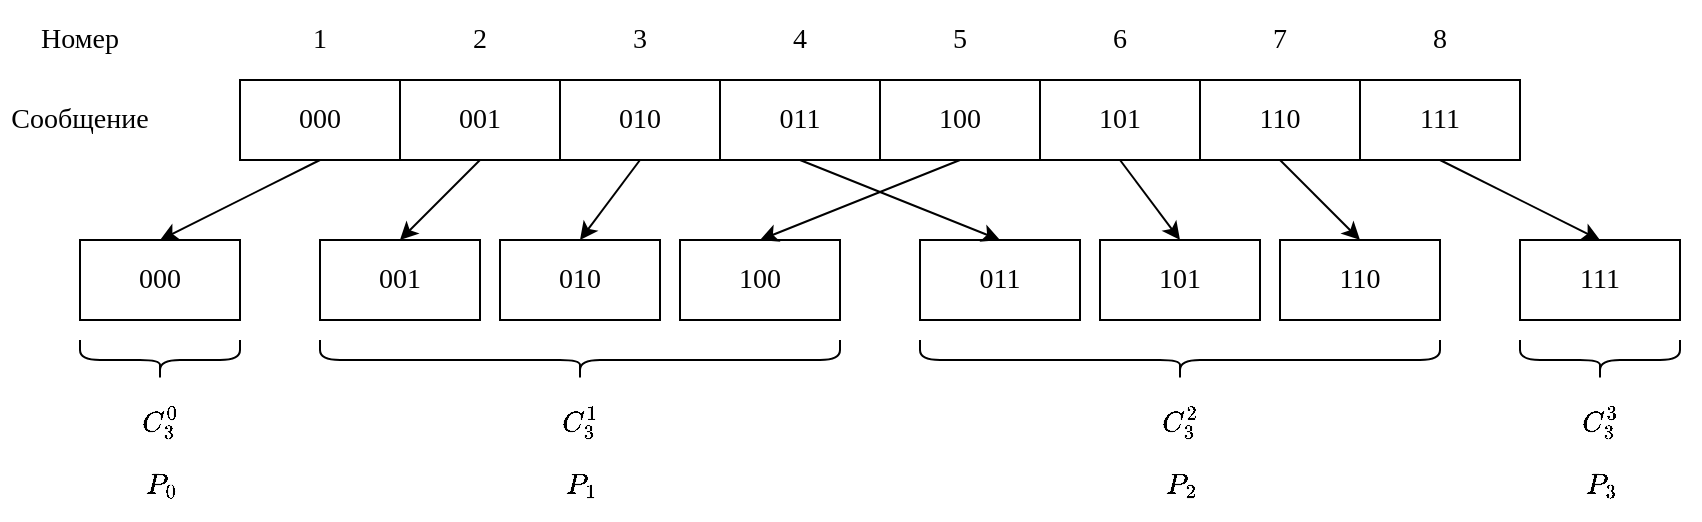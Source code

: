 <mxfile version="20.7.3" type="device"><diagram id="wYNCYGgpiFtP93dBKrNg" name="Страница 1"><mxGraphModel dx="978" dy="579" grid="1" gridSize="10" guides="1" tooltips="1" connect="1" arrows="1" fold="1" page="1" pageScale="1" pageWidth="900" pageHeight="300" math="1" shadow="0"><root><mxCell id="0"/><mxCell id="1" parent="0"/><mxCell id="sEpj9ARdRNWDM5mQJmAk-33" style="rounded=0;orthogonalLoop=1;jettySize=auto;html=1;exitX=0.5;exitY=1;exitDx=0;exitDy=0;entryX=0.5;entryY=0;entryDx=0;entryDy=0;fontFamily=Times New Roman;fontSize=14;" edge="1" parent="1" source="sEpj9ARdRNWDM5mQJmAk-2" target="sEpj9ARdRNWDM5mQJmAk-25"><mxGeometry relative="1" as="geometry"/></mxCell><mxCell id="sEpj9ARdRNWDM5mQJmAk-2" value="000" style="text;html=1;strokeColor=default;fillColor=none;align=center;verticalAlign=middle;whiteSpace=wrap;rounded=0;fontFamily=Times New Roman;fontSize=14;" vertex="1" parent="1"><mxGeometry x="145" y="50" width="80" height="40" as="geometry"/></mxCell><mxCell id="sEpj9ARdRNWDM5mQJmAk-8" value="Номер" style="text;html=1;strokeColor=none;fillColor=none;align=center;verticalAlign=middle;whiteSpace=wrap;rounded=0;fontFamily=Times New Roman;fontSize=14;" vertex="1" parent="1"><mxGeometry x="25" y="10" width="80" height="40" as="geometry"/></mxCell><mxCell id="sEpj9ARdRNWDM5mQJmAk-9" value="Сообщение" style="text;html=1;strokeColor=none;fillColor=none;align=center;verticalAlign=middle;whiteSpace=wrap;rounded=0;fontFamily=Times New Roman;fontSize=14;" vertex="1" parent="1"><mxGeometry x="25" y="50" width="80" height="40" as="geometry"/></mxCell><mxCell id="sEpj9ARdRNWDM5mQJmAk-10" value="1" style="text;html=1;strokeColor=none;fillColor=none;align=center;verticalAlign=middle;whiteSpace=wrap;rounded=0;fontFamily=Times New Roman;fontSize=14;" vertex="1" parent="1"><mxGeometry x="145" y="10" width="80" height="40" as="geometry"/></mxCell><mxCell id="sEpj9ARdRNWDM5mQJmAk-34" style="edgeStyle=none;rounded=0;orthogonalLoop=1;jettySize=auto;html=1;exitX=0.5;exitY=1;exitDx=0;exitDy=0;entryX=0.5;entryY=0;entryDx=0;entryDy=0;fontFamily=Times New Roman;fontSize=14;" edge="1" parent="1" source="sEpj9ARdRNWDM5mQJmAk-11" target="sEpj9ARdRNWDM5mQJmAk-26"><mxGeometry relative="1" as="geometry"/></mxCell><mxCell id="sEpj9ARdRNWDM5mQJmAk-11" value="001" style="text;html=1;strokeColor=default;fillColor=none;align=center;verticalAlign=middle;whiteSpace=wrap;rounded=0;fontFamily=Times New Roman;fontSize=14;" vertex="1" parent="1"><mxGeometry x="225" y="50" width="80" height="40" as="geometry"/></mxCell><mxCell id="sEpj9ARdRNWDM5mQJmAk-12" value="2" style="text;html=1;strokeColor=none;fillColor=none;align=center;verticalAlign=middle;whiteSpace=wrap;rounded=0;fontFamily=Times New Roman;fontSize=14;" vertex="1" parent="1"><mxGeometry x="225" y="10" width="80" height="40" as="geometry"/></mxCell><mxCell id="sEpj9ARdRNWDM5mQJmAk-35" style="edgeStyle=none;rounded=0;orthogonalLoop=1;jettySize=auto;html=1;exitX=0.5;exitY=1;exitDx=0;exitDy=0;entryX=0.5;entryY=0;entryDx=0;entryDy=0;fontFamily=Times New Roman;fontSize=14;" edge="1" parent="1" source="sEpj9ARdRNWDM5mQJmAk-13" target="sEpj9ARdRNWDM5mQJmAk-27"><mxGeometry relative="1" as="geometry"/></mxCell><mxCell id="sEpj9ARdRNWDM5mQJmAk-13" value="010" style="text;html=1;strokeColor=default;fillColor=none;align=center;verticalAlign=middle;whiteSpace=wrap;rounded=0;fontFamily=Times New Roman;fontSize=14;" vertex="1" parent="1"><mxGeometry x="305" y="50" width="80" height="40" as="geometry"/></mxCell><mxCell id="sEpj9ARdRNWDM5mQJmAk-14" value="3" style="text;html=1;strokeColor=none;fillColor=none;align=center;verticalAlign=middle;whiteSpace=wrap;rounded=0;fontFamily=Times New Roman;fontSize=14;" vertex="1" parent="1"><mxGeometry x="305" y="10" width="80" height="40" as="geometry"/></mxCell><mxCell id="sEpj9ARdRNWDM5mQJmAk-37" style="edgeStyle=none;rounded=0;orthogonalLoop=1;jettySize=auto;html=1;exitX=0.5;exitY=1;exitDx=0;exitDy=0;entryX=0.5;entryY=0;entryDx=0;entryDy=0;fontFamily=Times New Roman;fontSize=14;" edge="1" parent="1" source="sEpj9ARdRNWDM5mQJmAk-15" target="sEpj9ARdRNWDM5mQJmAk-29"><mxGeometry relative="1" as="geometry"/></mxCell><mxCell id="sEpj9ARdRNWDM5mQJmAk-15" value="011" style="text;html=1;strokeColor=default;fillColor=none;align=center;verticalAlign=middle;whiteSpace=wrap;rounded=0;fontFamily=Times New Roman;fontSize=14;" vertex="1" parent="1"><mxGeometry x="385" y="50" width="80" height="40" as="geometry"/></mxCell><mxCell id="sEpj9ARdRNWDM5mQJmAk-16" value="4" style="text;html=1;strokeColor=none;fillColor=none;align=center;verticalAlign=middle;whiteSpace=wrap;rounded=0;fontFamily=Times New Roman;fontSize=14;" vertex="1" parent="1"><mxGeometry x="385" y="10" width="80" height="40" as="geometry"/></mxCell><mxCell id="sEpj9ARdRNWDM5mQJmAk-36" style="edgeStyle=none;rounded=0;orthogonalLoop=1;jettySize=auto;html=1;exitX=0.5;exitY=1;exitDx=0;exitDy=0;entryX=0.5;entryY=0;entryDx=0;entryDy=0;fontFamily=Times New Roman;fontSize=14;" edge="1" parent="1" source="sEpj9ARdRNWDM5mQJmAk-17" target="sEpj9ARdRNWDM5mQJmAk-28"><mxGeometry relative="1" as="geometry"/></mxCell><mxCell id="sEpj9ARdRNWDM5mQJmAk-17" value="100" style="text;html=1;strokeColor=default;fillColor=none;align=center;verticalAlign=middle;whiteSpace=wrap;rounded=0;fontFamily=Times New Roman;fontSize=14;" vertex="1" parent="1"><mxGeometry x="465" y="50" width="80" height="40" as="geometry"/></mxCell><mxCell id="sEpj9ARdRNWDM5mQJmAk-18" value="5" style="text;html=1;strokeColor=none;fillColor=none;align=center;verticalAlign=middle;whiteSpace=wrap;rounded=0;fontFamily=Times New Roman;fontSize=14;" vertex="1" parent="1"><mxGeometry x="465" y="10" width="80" height="40" as="geometry"/></mxCell><mxCell id="sEpj9ARdRNWDM5mQJmAk-38" style="edgeStyle=none;rounded=0;orthogonalLoop=1;jettySize=auto;html=1;exitX=0.5;exitY=1;exitDx=0;exitDy=0;entryX=0.5;entryY=0;entryDx=0;entryDy=0;fontFamily=Times New Roman;fontSize=14;" edge="1" parent="1" source="sEpj9ARdRNWDM5mQJmAk-19" target="sEpj9ARdRNWDM5mQJmAk-30"><mxGeometry relative="1" as="geometry"/></mxCell><mxCell id="sEpj9ARdRNWDM5mQJmAk-19" value="101" style="text;html=1;strokeColor=default;fillColor=none;align=center;verticalAlign=middle;whiteSpace=wrap;rounded=0;fontFamily=Times New Roman;fontSize=14;" vertex="1" parent="1"><mxGeometry x="545" y="50" width="80" height="40" as="geometry"/></mxCell><mxCell id="sEpj9ARdRNWDM5mQJmAk-20" value="6" style="text;html=1;strokeColor=none;fillColor=none;align=center;verticalAlign=middle;whiteSpace=wrap;rounded=0;fontFamily=Times New Roman;fontSize=14;" vertex="1" parent="1"><mxGeometry x="545" y="10" width="80" height="40" as="geometry"/></mxCell><mxCell id="sEpj9ARdRNWDM5mQJmAk-39" style="edgeStyle=none;rounded=0;orthogonalLoop=1;jettySize=auto;html=1;exitX=0.5;exitY=1;exitDx=0;exitDy=0;entryX=0.5;entryY=0;entryDx=0;entryDy=0;fontFamily=Times New Roman;fontSize=14;" edge="1" parent="1" source="sEpj9ARdRNWDM5mQJmAk-21" target="sEpj9ARdRNWDM5mQJmAk-31"><mxGeometry relative="1" as="geometry"/></mxCell><mxCell id="sEpj9ARdRNWDM5mQJmAk-21" value="110" style="text;html=1;strokeColor=default;fillColor=none;align=center;verticalAlign=middle;whiteSpace=wrap;rounded=0;fontFamily=Times New Roman;fontSize=14;" vertex="1" parent="1"><mxGeometry x="625" y="50" width="80" height="40" as="geometry"/></mxCell><mxCell id="sEpj9ARdRNWDM5mQJmAk-22" value="7" style="text;html=1;strokeColor=none;fillColor=none;align=center;verticalAlign=middle;whiteSpace=wrap;rounded=0;fontFamily=Times New Roman;fontSize=14;" vertex="1" parent="1"><mxGeometry x="625" y="10" width="80" height="40" as="geometry"/></mxCell><mxCell id="sEpj9ARdRNWDM5mQJmAk-40" style="edgeStyle=none;rounded=0;orthogonalLoop=1;jettySize=auto;html=1;exitX=0.5;exitY=1;exitDx=0;exitDy=0;entryX=0.5;entryY=0;entryDx=0;entryDy=0;fontFamily=Times New Roman;fontSize=14;" edge="1" parent="1" source="sEpj9ARdRNWDM5mQJmAk-23" target="sEpj9ARdRNWDM5mQJmAk-32"><mxGeometry relative="1" as="geometry"/></mxCell><mxCell id="sEpj9ARdRNWDM5mQJmAk-23" value="111" style="text;html=1;strokeColor=default;fillColor=none;align=center;verticalAlign=middle;whiteSpace=wrap;rounded=0;fontFamily=Times New Roman;fontSize=14;" vertex="1" parent="1"><mxGeometry x="705" y="50" width="80" height="40" as="geometry"/></mxCell><mxCell id="sEpj9ARdRNWDM5mQJmAk-24" value="8" style="text;html=1;strokeColor=none;fillColor=none;align=center;verticalAlign=middle;whiteSpace=wrap;rounded=0;fontFamily=Times New Roman;fontSize=14;" vertex="1" parent="1"><mxGeometry x="705" y="10" width="80" height="40" as="geometry"/></mxCell><mxCell id="sEpj9ARdRNWDM5mQJmAk-25" value="000" style="text;html=1;strokeColor=default;fillColor=none;align=center;verticalAlign=middle;whiteSpace=wrap;rounded=0;fontFamily=Times New Roman;fontSize=14;" vertex="1" parent="1"><mxGeometry x="65" y="130" width="80" height="40" as="geometry"/></mxCell><mxCell id="sEpj9ARdRNWDM5mQJmAk-26" value="001" style="text;html=1;strokeColor=default;fillColor=none;align=center;verticalAlign=middle;whiteSpace=wrap;rounded=0;fontFamily=Times New Roman;fontSize=14;" vertex="1" parent="1"><mxGeometry x="185" y="130" width="80" height="40" as="geometry"/></mxCell><mxCell id="sEpj9ARdRNWDM5mQJmAk-27" value="010" style="text;html=1;strokeColor=default;fillColor=none;align=center;verticalAlign=middle;whiteSpace=wrap;rounded=0;fontFamily=Times New Roman;fontSize=14;" vertex="1" parent="1"><mxGeometry x="275" y="130" width="80" height="40" as="geometry"/></mxCell><mxCell id="sEpj9ARdRNWDM5mQJmAk-28" value="100" style="text;html=1;strokeColor=default;fillColor=none;align=center;verticalAlign=middle;whiteSpace=wrap;rounded=0;fontFamily=Times New Roman;fontSize=14;" vertex="1" parent="1"><mxGeometry x="365" y="130" width="80" height="40" as="geometry"/></mxCell><mxCell id="sEpj9ARdRNWDM5mQJmAk-29" value="011" style="text;html=1;strokeColor=default;fillColor=none;align=center;verticalAlign=middle;whiteSpace=wrap;rounded=0;fontFamily=Times New Roman;fontSize=14;" vertex="1" parent="1"><mxGeometry x="485" y="130" width="80" height="40" as="geometry"/></mxCell><mxCell id="sEpj9ARdRNWDM5mQJmAk-30" value="101" style="text;html=1;strokeColor=default;fillColor=none;align=center;verticalAlign=middle;whiteSpace=wrap;rounded=0;fontFamily=Times New Roman;fontSize=14;" vertex="1" parent="1"><mxGeometry x="575" y="130" width="80" height="40" as="geometry"/></mxCell><mxCell id="sEpj9ARdRNWDM5mQJmAk-31" value="110" style="text;html=1;strokeColor=default;fillColor=none;align=center;verticalAlign=middle;whiteSpace=wrap;rounded=0;fontFamily=Times New Roman;fontSize=14;" vertex="1" parent="1"><mxGeometry x="665" y="130" width="80" height="40" as="geometry"/></mxCell><mxCell id="sEpj9ARdRNWDM5mQJmAk-32" value="111" style="text;html=1;strokeColor=default;fillColor=none;align=center;verticalAlign=middle;whiteSpace=wrap;rounded=0;fontFamily=Times New Roman;fontSize=14;" vertex="1" parent="1"><mxGeometry x="785" y="130" width="80" height="40" as="geometry"/></mxCell><mxCell id="sEpj9ARdRNWDM5mQJmAk-41" value="&lt;div&gt;$$C_{3}^0$$&lt;/div&gt;&lt;div&gt;$$P_{0}$$&lt;br&gt;&lt;/div&gt;" style="text;html=1;align=center;verticalAlign=middle;resizable=0;points=[];autosize=1;strokeColor=none;fillColor=none;fontSize=14;fontFamily=Times New Roman;" vertex="1" parent="1"><mxGeometry x="55" y="220" width="100" height="50" as="geometry"/></mxCell><mxCell id="sEpj9ARdRNWDM5mQJmAk-42" value="&lt;div&gt;$$C_{3}^1$$&lt;/div&gt;&lt;div&gt;$$P_{1}$$&lt;br&gt;&lt;/div&gt;" style="text;html=1;align=center;verticalAlign=middle;resizable=0;points=[];autosize=1;strokeColor=none;fillColor=none;fontSize=14;fontFamily=Times New Roman;" vertex="1" parent="1"><mxGeometry x="265" y="220" width="100" height="50" as="geometry"/></mxCell><mxCell id="sEpj9ARdRNWDM5mQJmAk-43" value="&lt;div&gt;$$C_{3}^2$$&lt;/div&gt;&lt;div&gt;$$P_{2}$$&lt;br&gt;&lt;/div&gt;" style="text;html=1;align=center;verticalAlign=middle;resizable=0;points=[];autosize=1;strokeColor=none;fillColor=none;fontSize=14;fontFamily=Times New Roman;" vertex="1" parent="1"><mxGeometry x="565" y="220" width="100" height="50" as="geometry"/></mxCell><mxCell id="sEpj9ARdRNWDM5mQJmAk-44" value="&lt;div&gt;$$C_{3}^3$$&lt;/div&gt;&lt;div&gt;$$P_{3}$$&lt;br&gt;&lt;/div&gt;" style="text;html=1;align=center;verticalAlign=middle;resizable=0;points=[];autosize=1;strokeColor=none;fillColor=none;fontSize=14;fontFamily=Times New Roman;" vertex="1" parent="1"><mxGeometry x="775" y="220" width="100" height="50" as="geometry"/></mxCell><mxCell id="sEpj9ARdRNWDM5mQJmAk-47" value="" style="shape=curlyBracket;whiteSpace=wrap;html=1;rounded=1;flipH=1;labelPosition=right;verticalLabelPosition=middle;align=left;verticalAlign=middle;strokeColor=default;fontFamily=Times New Roman;fontSize=14;direction=north;" vertex="1" parent="1"><mxGeometry x="65" y="180" width="80" height="20" as="geometry"/></mxCell><mxCell id="sEpj9ARdRNWDM5mQJmAk-48" value="" style="shape=curlyBracket;whiteSpace=wrap;html=1;rounded=1;flipH=1;labelPosition=right;verticalLabelPosition=middle;align=left;verticalAlign=middle;strokeColor=default;fontFamily=Times New Roman;fontSize=14;direction=north;" vertex="1" parent="1"><mxGeometry x="785" y="180" width="80" height="20" as="geometry"/></mxCell><mxCell id="sEpj9ARdRNWDM5mQJmAk-49" value="" style="shape=curlyBracket;whiteSpace=wrap;html=1;rounded=1;flipH=1;labelPosition=right;verticalLabelPosition=middle;align=left;verticalAlign=middle;strokeColor=default;fontFamily=Times New Roman;fontSize=14;direction=north;" vertex="1" parent="1"><mxGeometry x="185" y="180" width="260" height="20" as="geometry"/></mxCell><mxCell id="sEpj9ARdRNWDM5mQJmAk-50" value="" style="shape=curlyBracket;whiteSpace=wrap;html=1;rounded=1;flipH=1;labelPosition=right;verticalLabelPosition=middle;align=left;verticalAlign=middle;strokeColor=default;fontFamily=Times New Roman;fontSize=14;direction=north;" vertex="1" parent="1"><mxGeometry x="485" y="180" width="260" height="20" as="geometry"/></mxCell></root></mxGraphModel></diagram></mxfile>